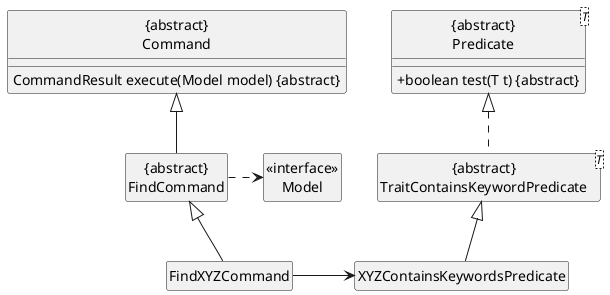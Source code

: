 @startuml

hide circle
skinparam classAttributeIconSize 0
skinparam classMethodAttributeIconSize 0
hide empty methods


Class "<<interface>>\nModel" as Model
Class "{abstract}\nCommand" as Command
Class "{abstract}\nFindCommand" as FindCommand
Command :  CommandResult execute(Model model) &#123;abstract&#125;


Model <.left. FindCommand
Class FindXYZCommand extends FindCommand
Class FindCommand extends Command
Class "{abstract}\nPredicate<T>" as Predicate {
    + boolean test(T t) &#123;abstract&#125;
}
Class "{abstract}\nTraitContainsKeywordPredicate<T>" as TraitContainsKeywordPredicate
Class "XYZContainsKeywordsPredicate" as XYZContainsKeywordPredicate
Class TraitContainsKeywordPredicate implements Predicate
Class XYZContainsKeywordPredicate extends TraitContainsKeywordPredicate

TraitContainsKeywordPredicate.up.>Predicate
FindXYZCommand -right-> XYZContainsKeywordPredicate

hide FindCommand fields
hide Model fields
hide TraitContainsKeywordPredicate fields
hide FindXYZCommand fields
hide XYZContainsKeywordPredicate fields



@enduml
